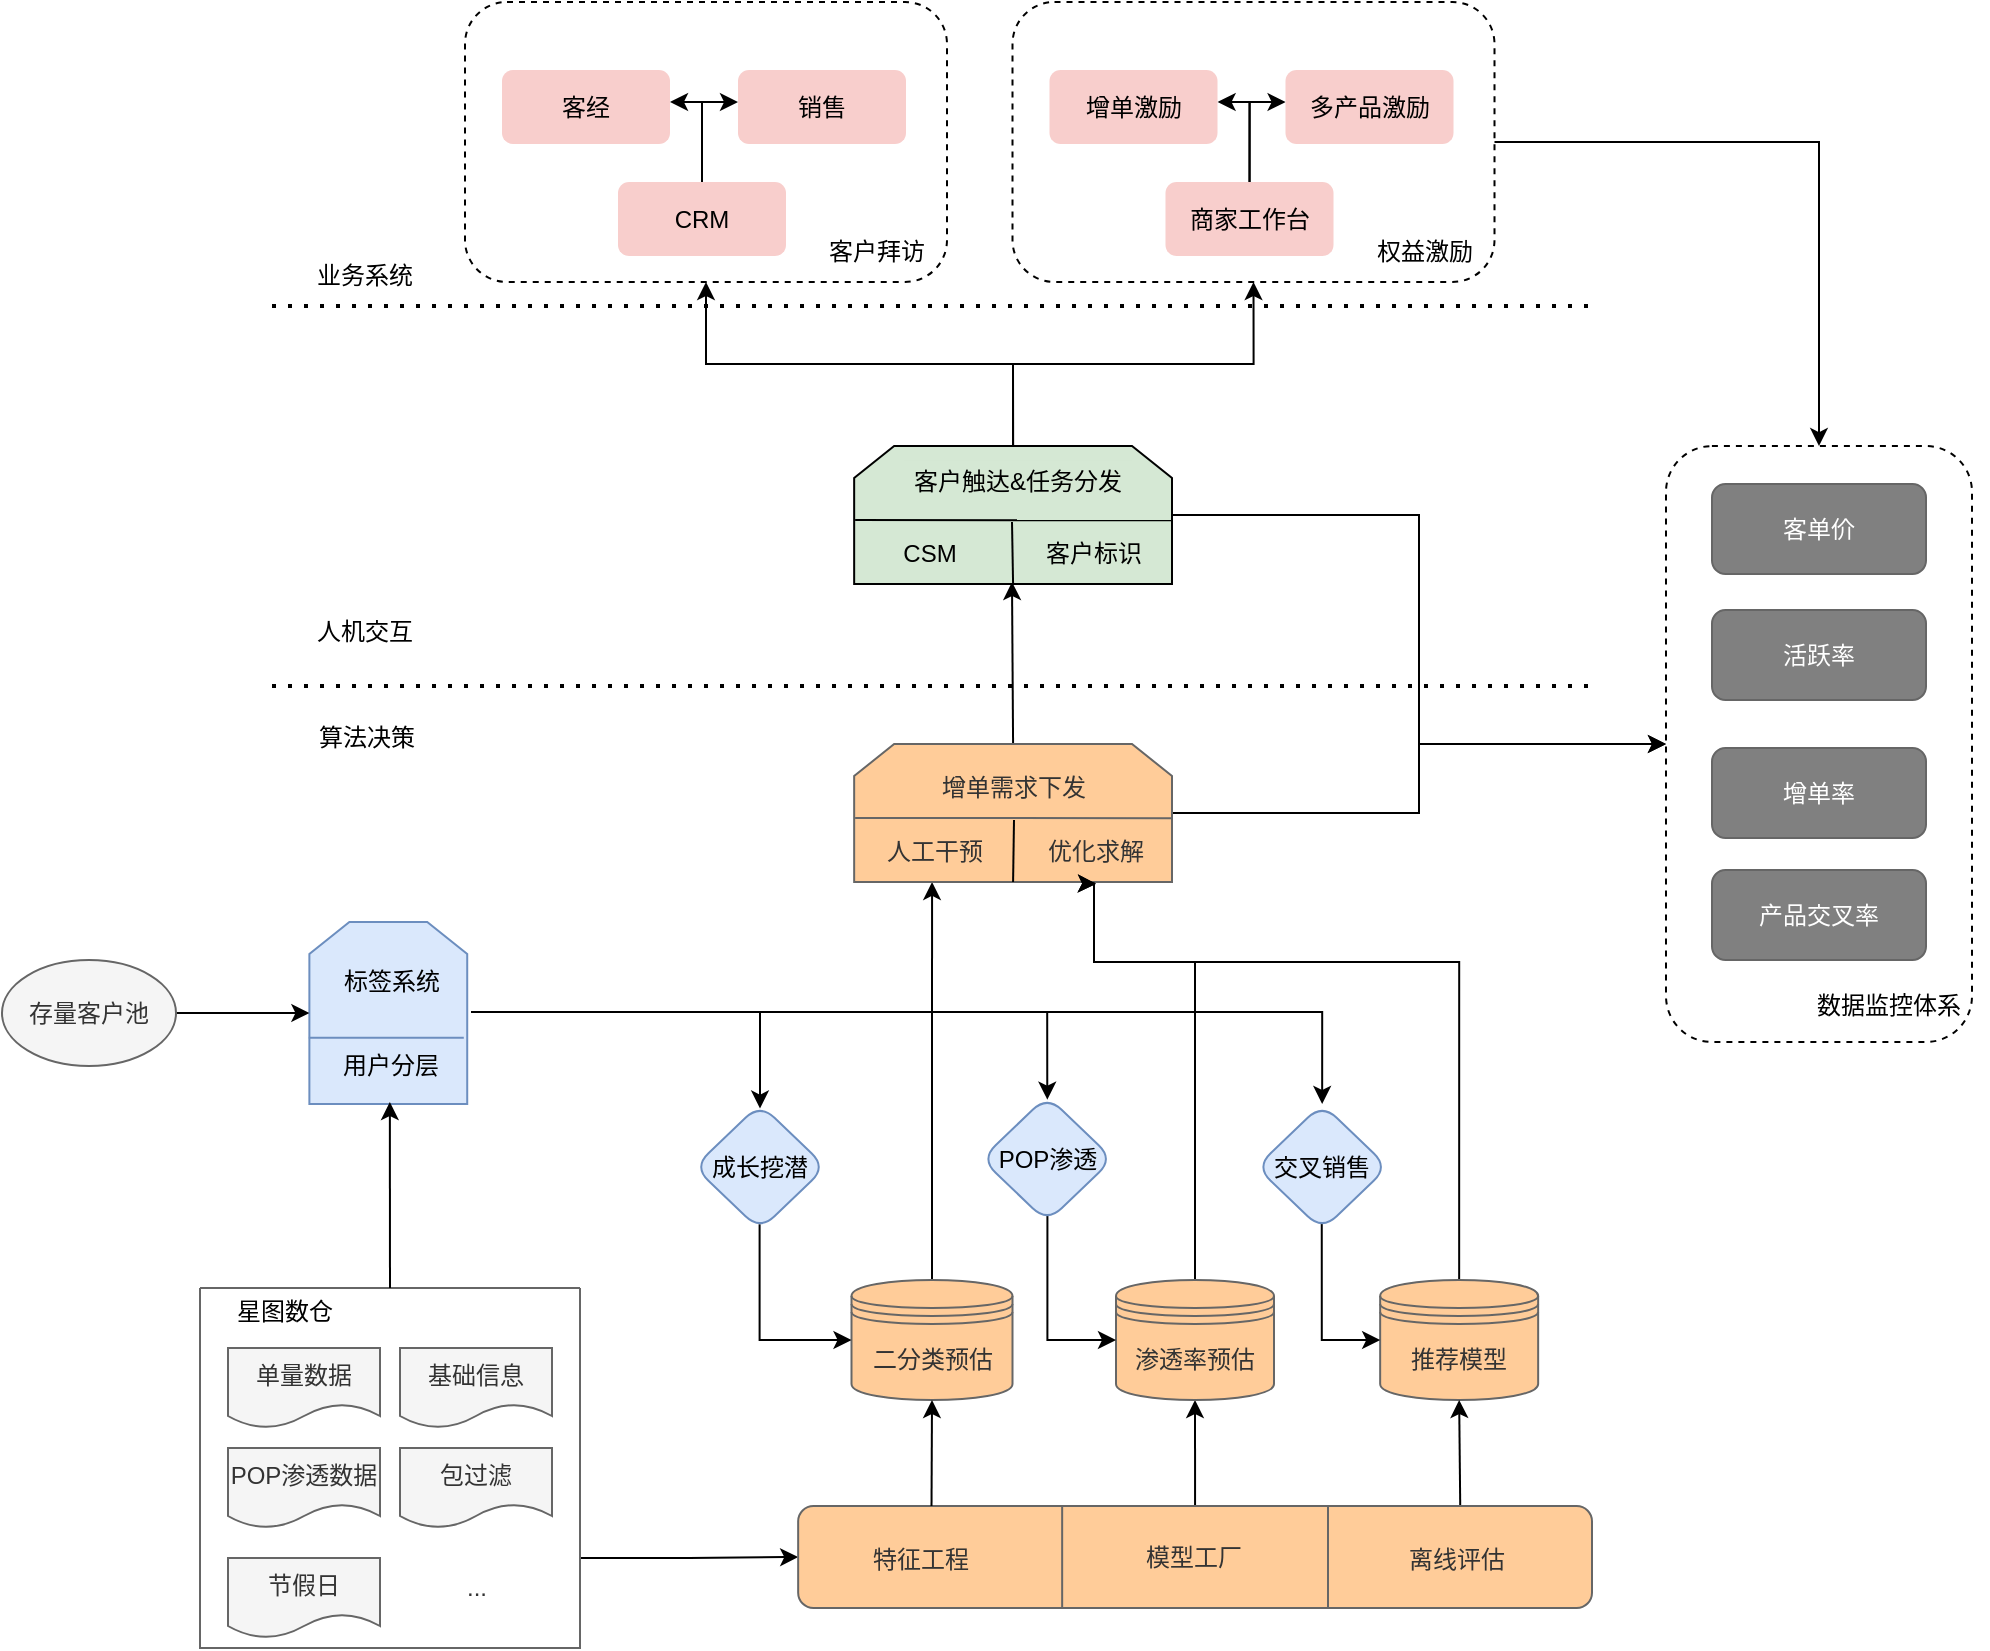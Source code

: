 <mxfile version="20.7.4" type="github">
  <diagram id="52ZfQKwokuSzP9mLPBsB" name="第 1 页">
    <mxGraphModel dx="1659" dy="925" grid="1" gridSize="10" guides="1" tooltips="1" connect="1" arrows="1" fold="1" page="1" pageScale="1" pageWidth="827" pageHeight="1169" math="0" shadow="0">
      <root>
        <mxCell id="0" />
        <mxCell id="1" parent="0" />
        <mxCell id="-uwJ-fm3wnrBint52j6f-142" value="" style="rounded=1;whiteSpace=wrap;html=1;dashed=1;strokeColor=default;fontColor=#FFFFFF;fillColor=none;" vertex="1" parent="1">
          <mxGeometry x="867" y="1042.04" width="153" height="297.96" as="geometry" />
        </mxCell>
        <mxCell id="-uwJ-fm3wnrBint52j6f-121" value="" style="rounded=1;whiteSpace=wrap;html=1;strokeColor=default;fillColor=none;dashed=1;" vertex="1" parent="1">
          <mxGeometry x="266.5" y="820" width="241" height="140" as="geometry" />
        </mxCell>
        <mxCell id="-uwJ-fm3wnrBint52j6f-3" style="edgeStyle=orthogonalEdgeStyle;rounded=0;orthogonalLoop=1;jettySize=auto;html=1;exitX=1;exitY=0.75;exitDx=0;exitDy=0;entryX=0;entryY=0.5;entryDx=0;entryDy=0;strokeWidth=1;" edge="1" parent="1" source="-uwJ-fm3wnrBint52j6f-5" target="-uwJ-fm3wnrBint52j6f-65">
          <mxGeometry relative="1" as="geometry" />
        </mxCell>
        <mxCell id="-uwJ-fm3wnrBint52j6f-5" value="" style="swimlane;startSize=0;rounded=1;arcSize=38;fillColor=#f5f5f5;fontColor=#333333;strokeColor=#666666;" vertex="1" parent="1">
          <mxGeometry x="134" y="1463" width="190" height="180" as="geometry">
            <mxRectangle x="60" y="825" width="50" height="40" as="alternateBounds" />
          </mxGeometry>
        </mxCell>
        <mxCell id="-uwJ-fm3wnrBint52j6f-6" value="单量数据" style="shape=document;whiteSpace=wrap;html=1;boundedLbl=1;rounded=1;fillColor=#f5f5f5;fontColor=#333333;strokeColor=#666666;" vertex="1" parent="-uwJ-fm3wnrBint52j6f-5">
          <mxGeometry x="14" y="30" width="76" height="40" as="geometry" />
        </mxCell>
        <mxCell id="-uwJ-fm3wnrBint52j6f-7" value="基础信息" style="shape=document;whiteSpace=wrap;html=1;boundedLbl=1;rounded=1;fillColor=#f5f5f5;fontColor=#333333;strokeColor=#666666;" vertex="1" parent="-uwJ-fm3wnrBint52j6f-5">
          <mxGeometry x="100" y="30" width="76" height="40" as="geometry" />
        </mxCell>
        <mxCell id="-uwJ-fm3wnrBint52j6f-8" value="POP渗透数据" style="shape=document;whiteSpace=wrap;html=1;boundedLbl=1;rounded=1;fillColor=#f5f5f5;fontColor=#333333;strokeColor=#666666;" vertex="1" parent="-uwJ-fm3wnrBint52j6f-5">
          <mxGeometry x="14" y="80" width="76" height="40" as="geometry" />
        </mxCell>
        <mxCell id="-uwJ-fm3wnrBint52j6f-9" value="包过滤" style="shape=document;whiteSpace=wrap;html=1;boundedLbl=1;rounded=1;fillColor=#f5f5f5;fontColor=#333333;strokeColor=#666666;" vertex="1" parent="-uwJ-fm3wnrBint52j6f-5">
          <mxGeometry x="100" y="80" width="76" height="40" as="geometry" />
        </mxCell>
        <mxCell id="-uwJ-fm3wnrBint52j6f-10" value="节假日" style="shape=document;whiteSpace=wrap;html=1;boundedLbl=1;rounded=1;fillColor=#f5f5f5;fontColor=#333333;strokeColor=#666666;" vertex="1" parent="-uwJ-fm3wnrBint52j6f-5">
          <mxGeometry x="14" y="135" width="76" height="40" as="geometry" />
        </mxCell>
        <mxCell id="-uwJ-fm3wnrBint52j6f-11" value="..." style="text;html=1;align=center;verticalAlign=middle;resizable=0;points=[];autosize=1;strokeColor=none;fillColor=none;fontColor=#333333;" vertex="1" parent="-uwJ-fm3wnrBint52j6f-5">
          <mxGeometry x="123" y="135" width="30" height="30" as="geometry" />
        </mxCell>
        <mxCell id="-uwJ-fm3wnrBint52j6f-12" value="活跃率" style="rounded=1;whiteSpace=wrap;html=1;fillColor=#808080;fontColor=#FFFFFF;strokeColor=#666666;" vertex="1" parent="1">
          <mxGeometry x="890" y="1124" width="107" height="45" as="geometry" />
        </mxCell>
        <mxCell id="-uwJ-fm3wnrBint52j6f-103" style="edgeStyle=orthogonalEdgeStyle;rounded=0;orthogonalLoop=1;jettySize=auto;html=1;exitX=0.5;exitY=0;exitDx=0;exitDy=0;entryX=0.492;entryY=1;entryDx=0;entryDy=0;entryPerimeter=0;" edge="1" parent="1" source="-uwJ-fm3wnrBint52j6f-17" target="-uwJ-fm3wnrBint52j6f-64">
          <mxGeometry relative="1" as="geometry" />
        </mxCell>
        <mxCell id="-uwJ-fm3wnrBint52j6f-17" value="二分类预估" style="shape=datastore;whiteSpace=wrap;html=1;rounded=1;glass=0;sketch=0;strokeWidth=1;fillColor=#FFCC99;fontColor=#333333;strokeColor=#666666;" vertex="1" parent="1">
          <mxGeometry x="459.75" y="1459" width="80.5" height="60" as="geometry" />
        </mxCell>
        <mxCell id="-uwJ-fm3wnrBint52j6f-19" value="&lt;font&gt;客经&lt;/font&gt;" style="rounded=1;whiteSpace=wrap;html=1;glass=0;sketch=0;strokeWidth=1;fillColor=#f8cecc;strokeColor=none;fontColor=#000000;" vertex="1" parent="1">
          <mxGeometry x="285" y="854" width="84" height="37" as="geometry" />
        </mxCell>
        <mxCell id="-uwJ-fm3wnrBint52j6f-20" value="" style="shape=loopLimit;whiteSpace=wrap;html=1;rounded=0;sketch=0;size=20;fillColor=#dae8fc;strokeColor=#6c8ebf;" vertex="1" parent="1">
          <mxGeometry x="188.69" y="1280" width="78.92" height="91" as="geometry" />
        </mxCell>
        <mxCell id="-uwJ-fm3wnrBint52j6f-93" style="edgeStyle=orthogonalEdgeStyle;rounded=0;orthogonalLoop=1;jettySize=auto;html=1;exitX=1;exitY=1;exitDx=0;exitDy=0;entryX=0.5;entryY=0;entryDx=0;entryDy=0;" edge="1" parent="1" source="-uwJ-fm3wnrBint52j6f-22" target="-uwJ-fm3wnrBint52j6f-86">
          <mxGeometry relative="1" as="geometry">
            <Array as="points">
              <mxPoint x="695" y="1325" />
            </Array>
          </mxGeometry>
        </mxCell>
        <mxCell id="-uwJ-fm3wnrBint52j6f-99" style="edgeStyle=orthogonalEdgeStyle;rounded=0;orthogonalLoop=1;jettySize=auto;html=1;exitX=1;exitY=1;exitDx=0;exitDy=0;entryX=0.5;entryY=0.036;entryDx=0;entryDy=0;entryPerimeter=0;" edge="1" parent="1" source="-uwJ-fm3wnrBint52j6f-22" target="-uwJ-fm3wnrBint52j6f-85">
          <mxGeometry relative="1" as="geometry">
            <Array as="points">
              <mxPoint x="414" y="1325" />
            </Array>
          </mxGeometry>
        </mxCell>
        <mxCell id="-uwJ-fm3wnrBint52j6f-100" style="edgeStyle=orthogonalEdgeStyle;rounded=0;orthogonalLoop=1;jettySize=auto;html=1;exitX=1;exitY=1;exitDx=0;exitDy=0;entryX=0.501;entryY=0.029;entryDx=0;entryDy=0;entryPerimeter=0;" edge="1" parent="1" source="-uwJ-fm3wnrBint52j6f-22" target="-uwJ-fm3wnrBint52j6f-84">
          <mxGeometry relative="1" as="geometry">
            <Array as="points">
              <mxPoint x="558" y="1325" />
            </Array>
          </mxGeometry>
        </mxCell>
        <mxCell id="-uwJ-fm3wnrBint52j6f-22" value="标签系统" style="text;html=1;strokeColor=none;fillColor=none;align=center;verticalAlign=middle;whiteSpace=wrap;rounded=0;sketch=0;" vertex="1" parent="1">
          <mxGeometry x="189.61" y="1295" width="80" height="30" as="geometry" />
        </mxCell>
        <mxCell id="-uwJ-fm3wnrBint52j6f-23" value="" style="endArrow=none;html=1;rounded=0;exitX=-0.01;exitY=0.572;exitDx=0;exitDy=0;exitPerimeter=0;fillColor=#dae8fc;strokeColor=#6c8ebf;" edge="1" parent="1">
          <mxGeometry width="50" height="50" relative="1" as="geometry">
            <mxPoint x="188.4" y="1337.9" as="sourcePoint" />
            <mxPoint x="265.9" y="1337.9" as="targetPoint" />
          </mxGeometry>
        </mxCell>
        <mxCell id="-uwJ-fm3wnrBint52j6f-24" value="用户分层" style="text;html=1;align=center;verticalAlign=middle;resizable=0;points=[];autosize=1;strokeColor=none;fillColor=none;" vertex="1" parent="1">
          <mxGeometry x="194.11" y="1337" width="70" height="30" as="geometry" />
        </mxCell>
        <mxCell id="-uwJ-fm3wnrBint52j6f-25" value="" style="endArrow=classic;html=1;rounded=0;strokeWidth=1;exitX=0.5;exitY=0;exitDx=0;exitDy=0;" edge="1" parent="1" source="-uwJ-fm3wnrBint52j6f-5">
          <mxGeometry width="50" height="50" relative="1" as="geometry">
            <mxPoint x="325.92" y="1292" as="sourcePoint" />
            <mxPoint x="228.92" y="1370" as="targetPoint" />
          </mxGeometry>
        </mxCell>
        <mxCell id="-uwJ-fm3wnrBint52j6f-53" value="" style="endArrow=none;dashed=1;html=1;dashPattern=1 3;strokeWidth=2;rounded=0;" edge="1" parent="1">
          <mxGeometry width="50" height="50" relative="1" as="geometry">
            <mxPoint x="170" y="1162" as="sourcePoint" />
            <mxPoint x="830" y="1162" as="targetPoint" />
          </mxGeometry>
        </mxCell>
        <mxCell id="-uwJ-fm3wnrBint52j6f-111" style="edgeStyle=orthogonalEdgeStyle;rounded=0;orthogonalLoop=1;jettySize=auto;html=1;exitX=0.5;exitY=0;exitDx=0;exitDy=0;" edge="1" parent="1" source="-uwJ-fm3wnrBint52j6f-58">
          <mxGeometry relative="1" as="geometry">
            <mxPoint x="540" y="1110" as="targetPoint" />
          </mxGeometry>
        </mxCell>
        <mxCell id="-uwJ-fm3wnrBint52j6f-147" style="edgeStyle=orthogonalEdgeStyle;rounded=0;orthogonalLoop=1;jettySize=auto;html=1;exitX=1;exitY=0.5;exitDx=0;exitDy=0;entryX=0;entryY=0.5;entryDx=0;entryDy=0;strokeColor=#000000;fontColor=#000000;" edge="1" parent="1" source="-uwJ-fm3wnrBint52j6f-58" target="-uwJ-fm3wnrBint52j6f-142">
          <mxGeometry relative="1" as="geometry" />
        </mxCell>
        <mxCell id="-uwJ-fm3wnrBint52j6f-58" value="" style="shape=loopLimit;whiteSpace=wrap;html=1;rounded=0;sketch=0;size=20;container=0;fillColor=#FFCC99;fontColor=#333333;strokeColor=#666666;" vertex="1" parent="1">
          <mxGeometry x="461.08" y="1191" width="158.92" height="69" as="geometry" />
        </mxCell>
        <mxCell id="-uwJ-fm3wnrBint52j6f-59" value="" style="endArrow=none;html=1;rounded=0;entryX=0.999;entryY=0.538;entryDx=0;entryDy=0;exitX=0.003;exitY=0.536;exitDx=0;exitDy=0;exitPerimeter=0;entryPerimeter=0;fillColor=#f5f5f5;strokeColor=#666666;" edge="1" parent="1" source="-uwJ-fm3wnrBint52j6f-58" target="-uwJ-fm3wnrBint52j6f-58">
          <mxGeometry width="50" height="50" relative="1" as="geometry">
            <mxPoint x="461.08" y="1230.087" as="sourcePoint" />
            <mxPoint x="581.92" y="1229.221" as="targetPoint" />
          </mxGeometry>
        </mxCell>
        <mxCell id="-uwJ-fm3wnrBint52j6f-62" value="优化求解" style="text;html=1;strokeColor=none;fillColor=none;align=center;verticalAlign=middle;whiteSpace=wrap;rounded=0;sketch=0;container=0;fontColor=#333333;" vertex="1" parent="1">
          <mxGeometry x="552.0" y="1229.997" width="60.0" height="30.923" as="geometry" />
        </mxCell>
        <mxCell id="-uwJ-fm3wnrBint52j6f-63" value="增单需求下发" style="text;html=1;strokeColor=none;fillColor=none;align=center;verticalAlign=middle;whiteSpace=wrap;rounded=0;sketch=0;container=0;fontColor=#333333;" vertex="1" parent="1">
          <mxGeometry x="486" y="1198.04" width="110" height="30.92" as="geometry" />
        </mxCell>
        <mxCell id="-uwJ-fm3wnrBint52j6f-64" value="人工干预" style="text;html=1;align=center;verticalAlign=middle;resizable=0;points=[];autosize=1;strokeColor=none;fillColor=none;container=0;fontColor=#333333;" vertex="1" parent="1">
          <mxGeometry x="465.58" y="1229.997" width="70" height="30" as="geometry" />
        </mxCell>
        <mxCell id="-uwJ-fm3wnrBint52j6f-90" style="edgeStyle=orthogonalEdgeStyle;rounded=0;orthogonalLoop=1;jettySize=auto;html=1;exitX=0.5;exitY=0;exitDx=0;exitDy=0;entryX=0.5;entryY=1;entryDx=0;entryDy=0;" edge="1" parent="1" source="-uwJ-fm3wnrBint52j6f-65" target="-uwJ-fm3wnrBint52j6f-80">
          <mxGeometry relative="1" as="geometry" />
        </mxCell>
        <mxCell id="-uwJ-fm3wnrBint52j6f-65" value="模型工厂" style="shape=process;whiteSpace=wrap;html=1;backgroundOutline=1;rounded=1;glass=0;sketch=0;strokeWidth=1;size=0.333;fillColor=#FFCC99;fontColor=#333333;strokeColor=#666666;" vertex="1" parent="1">
          <mxGeometry x="433.08" y="1572" width="396.92" height="51" as="geometry" />
        </mxCell>
        <mxCell id="-uwJ-fm3wnrBint52j6f-66" value="特征工程" style="text;html=1;align=center;verticalAlign=middle;resizable=0;points=[];autosize=1;strokeColor=none;fillColor=none;fontColor=#333333;" vertex="1" parent="1">
          <mxGeometry x="459" y="1584" width="70" height="30" as="geometry" />
        </mxCell>
        <mxCell id="-uwJ-fm3wnrBint52j6f-67" value="离线评估" style="text;html=1;align=center;verticalAlign=middle;resizable=0;points=[];autosize=1;strokeColor=none;fillColor=none;fontColor=#333333;" vertex="1" parent="1">
          <mxGeometry x="727.08" y="1584" width="70" height="30" as="geometry" />
        </mxCell>
        <mxCell id="-uwJ-fm3wnrBint52j6f-68" value="算法决策" style="text;html=1;align=center;verticalAlign=middle;resizable=0;points=[];autosize=1;strokeColor=none;fillColor=none;" vertex="1" parent="1">
          <mxGeometry x="182" y="1172.5" width="70" height="30" as="geometry" />
        </mxCell>
        <mxCell id="-uwJ-fm3wnrBint52j6f-69" value="人机交互" style="text;html=1;align=center;verticalAlign=middle;resizable=0;points=[];autosize=1;strokeColor=none;fillColor=none;" vertex="1" parent="1">
          <mxGeometry x="181" y="1120" width="70" height="30" as="geometry" />
        </mxCell>
        <mxCell id="-uwJ-fm3wnrBint52j6f-70" value="星图数仓" style="text;html=1;align=center;verticalAlign=middle;resizable=0;points=[];autosize=1;strokeColor=none;fillColor=none;" vertex="1" parent="1">
          <mxGeometry x="141" y="1460" width="70" height="30" as="geometry" />
        </mxCell>
        <mxCell id="-uwJ-fm3wnrBint52j6f-71" value="" style="endArrow=none;dashed=1;html=1;dashPattern=1 3;strokeWidth=2;rounded=0;" edge="1" parent="1">
          <mxGeometry width="50" height="50" relative="1" as="geometry">
            <mxPoint x="170" y="972" as="sourcePoint" />
            <mxPoint x="830" y="972" as="targetPoint" />
          </mxGeometry>
        </mxCell>
        <mxCell id="-uwJ-fm3wnrBint52j6f-72" value="业务系统" style="text;html=1;align=center;verticalAlign=middle;resizable=0;points=[];autosize=1;strokeColor=none;fillColor=none;" vertex="1" parent="1">
          <mxGeometry x="181" y="942" width="70" height="30" as="geometry" />
        </mxCell>
        <mxCell id="-uwJ-fm3wnrBint52j6f-124" style="edgeStyle=orthogonalEdgeStyle;rounded=0;orthogonalLoop=1;jettySize=auto;html=1;strokeColor=#000000;fontColor=#000000;" edge="1" parent="1" source="-uwJ-fm3wnrBint52j6f-74">
          <mxGeometry relative="1" as="geometry">
            <mxPoint x="369" y="870" as="targetPoint" />
            <Array as="points">
              <mxPoint x="385" y="870" />
              <mxPoint x="369" y="870" />
            </Array>
          </mxGeometry>
        </mxCell>
        <mxCell id="-uwJ-fm3wnrBint52j6f-125" style="edgeStyle=orthogonalEdgeStyle;rounded=0;orthogonalLoop=1;jettySize=auto;html=1;exitX=0.5;exitY=0;exitDx=0;exitDy=0;entryX=0;entryY=0.415;entryDx=0;entryDy=0;strokeColor=#000000;fontColor=#000000;entryPerimeter=0;" edge="1" parent="1" source="-uwJ-fm3wnrBint52j6f-74" target="-uwJ-fm3wnrBint52j6f-112">
          <mxGeometry relative="1" as="geometry">
            <Array as="points">
              <mxPoint x="385" y="870" />
              <mxPoint x="403" y="870" />
            </Array>
          </mxGeometry>
        </mxCell>
        <mxCell id="-uwJ-fm3wnrBint52j6f-74" value="CRM" style="rounded=1;whiteSpace=wrap;html=1;glass=0;sketch=0;strokeWidth=1;fillColor=#f8cecc;strokeColor=none;" vertex="1" parent="1">
          <mxGeometry x="343" y="910" width="84" height="37" as="geometry" />
        </mxCell>
        <mxCell id="-uwJ-fm3wnrBint52j6f-77" style="edgeStyle=orthogonalEdgeStyle;rounded=0;orthogonalLoop=1;jettySize=auto;html=1;exitX=1;exitY=0.5;exitDx=0;exitDy=0;entryX=0;entryY=0.5;entryDx=0;entryDy=0;" edge="1" parent="1" source="-uwJ-fm3wnrBint52j6f-75" target="-uwJ-fm3wnrBint52j6f-20">
          <mxGeometry relative="1" as="geometry" />
        </mxCell>
        <mxCell id="-uwJ-fm3wnrBint52j6f-75" value="存量客户池" style="ellipse;whiteSpace=wrap;html=1;fillColor=#f5f5f5;fontColor=#333333;strokeColor=#666666;" vertex="1" parent="1">
          <mxGeometry x="35" y="1299" width="87" height="53" as="geometry" />
        </mxCell>
        <mxCell id="-uwJ-fm3wnrBint52j6f-104" style="edgeStyle=orthogonalEdgeStyle;rounded=0;orthogonalLoop=1;jettySize=auto;html=1;exitX=0.5;exitY=0;exitDx=0;exitDy=0;entryX=0.5;entryY=1;entryDx=0;entryDy=0;" edge="1" parent="1" source="-uwJ-fm3wnrBint52j6f-79" target="-uwJ-fm3wnrBint52j6f-62">
          <mxGeometry relative="1" as="geometry">
            <Array as="points">
              <mxPoint x="764" y="1300" />
              <mxPoint x="581" y="1300" />
            </Array>
          </mxGeometry>
        </mxCell>
        <mxCell id="-uwJ-fm3wnrBint52j6f-79" value="推荐模型" style="shape=datastore;whiteSpace=wrap;html=1;rounded=1;glass=0;sketch=0;strokeWidth=1;fillColor=#FFCC99;fontColor=#333333;strokeColor=#666666;" vertex="1" parent="1">
          <mxGeometry x="724.08" y="1459" width="79" height="60" as="geometry" />
        </mxCell>
        <mxCell id="-uwJ-fm3wnrBint52j6f-102" style="edgeStyle=orthogonalEdgeStyle;rounded=0;orthogonalLoop=1;jettySize=auto;html=1;exitX=0.5;exitY=0;exitDx=0;exitDy=0;entryX=0.5;entryY=1;entryDx=0;entryDy=0;" edge="1" parent="1" source="-uwJ-fm3wnrBint52j6f-80" target="-uwJ-fm3wnrBint52j6f-62">
          <mxGeometry relative="1" as="geometry">
            <Array as="points">
              <mxPoint x="631" y="1300" />
              <mxPoint x="581" y="1300" />
            </Array>
          </mxGeometry>
        </mxCell>
        <mxCell id="-uwJ-fm3wnrBint52j6f-80" value="渗透率预估" style="shape=datastore;whiteSpace=wrap;html=1;rounded=1;glass=0;sketch=0;strokeWidth=1;fillColor=#FFCC99;fontColor=#333333;strokeColor=#666666;" vertex="1" parent="1">
          <mxGeometry x="592" y="1459" width="79" height="60" as="geometry" />
        </mxCell>
        <mxCell id="-uwJ-fm3wnrBint52j6f-95" style="edgeStyle=orthogonalEdgeStyle;rounded=0;orthogonalLoop=1;jettySize=auto;html=1;exitX=0.502;exitY=0.951;exitDx=0;exitDy=0;entryX=0;entryY=0.5;entryDx=0;entryDy=0;exitPerimeter=0;" edge="1" parent="1" source="-uwJ-fm3wnrBint52j6f-84" target="-uwJ-fm3wnrBint52j6f-80">
          <mxGeometry relative="1" as="geometry">
            <Array as="points">
              <mxPoint x="558" y="1489" />
            </Array>
          </mxGeometry>
        </mxCell>
        <mxCell id="-uwJ-fm3wnrBint52j6f-84" value="POP渗透" style="rhombus;whiteSpace=wrap;html=1;rounded=1;fillColor=#dae8fc;strokeColor=#6c8ebf;" vertex="1" parent="1">
          <mxGeometry x="524.58" y="1367" width="66" height="63" as="geometry" />
        </mxCell>
        <mxCell id="-uwJ-fm3wnrBint52j6f-94" style="edgeStyle=orthogonalEdgeStyle;rounded=0;orthogonalLoop=1;jettySize=auto;html=1;exitX=0.497;exitY=0.954;exitDx=0;exitDy=0;entryX=0;entryY=0.5;entryDx=0;entryDy=0;exitPerimeter=0;" edge="1" parent="1" source="-uwJ-fm3wnrBint52j6f-85" target="-uwJ-fm3wnrBint52j6f-17">
          <mxGeometry relative="1" as="geometry">
            <Array as="points">
              <mxPoint x="414" y="1489" />
            </Array>
          </mxGeometry>
        </mxCell>
        <mxCell id="-uwJ-fm3wnrBint52j6f-85" value="成长挖潜" style="rhombus;whiteSpace=wrap;html=1;rounded=1;fillColor=#dae8fc;strokeColor=#6c8ebf;" vertex="1" parent="1">
          <mxGeometry x="381" y="1371" width="66" height="63" as="geometry" />
        </mxCell>
        <mxCell id="-uwJ-fm3wnrBint52j6f-96" style="edgeStyle=orthogonalEdgeStyle;rounded=0;orthogonalLoop=1;jettySize=auto;html=1;exitX=0.497;exitY=0.946;exitDx=0;exitDy=0;entryX=0;entryY=0.5;entryDx=0;entryDy=0;exitPerimeter=0;" edge="1" parent="1" source="-uwJ-fm3wnrBint52j6f-86" target="-uwJ-fm3wnrBint52j6f-79">
          <mxGeometry relative="1" as="geometry" />
        </mxCell>
        <mxCell id="-uwJ-fm3wnrBint52j6f-86" value="交叉销售" style="rhombus;whiteSpace=wrap;html=1;rounded=1;fillColor=#dae8fc;strokeColor=#6c8ebf;" vertex="1" parent="1">
          <mxGeometry x="662.08" y="1371" width="66" height="63" as="geometry" />
        </mxCell>
        <mxCell id="-uwJ-fm3wnrBint52j6f-91" value="" style="endArrow=classic;html=1;rounded=0;entryX=0.5;entryY=1;entryDx=0;entryDy=0;exitX=0.168;exitY=-0.001;exitDx=0;exitDy=0;exitPerimeter=0;" edge="1" parent="1" source="-uwJ-fm3wnrBint52j6f-65" target="-uwJ-fm3wnrBint52j6f-17">
          <mxGeometry width="50" height="50" relative="1" as="geometry">
            <mxPoint x="480" y="1570" as="sourcePoint" />
            <mxPoint x="530" y="1520" as="targetPoint" />
          </mxGeometry>
        </mxCell>
        <mxCell id="-uwJ-fm3wnrBint52j6f-92" value="" style="endArrow=classic;html=1;rounded=0;entryX=0.5;entryY=1;entryDx=0;entryDy=0;exitX=0.834;exitY=-0.01;exitDx=0;exitDy=0;exitPerimeter=0;" edge="1" parent="1" source="-uwJ-fm3wnrBint52j6f-65" target="-uwJ-fm3wnrBint52j6f-79">
          <mxGeometry width="50" height="50" relative="1" as="geometry">
            <mxPoint x="740" y="1570" as="sourcePoint" />
            <mxPoint x="790" y="1520" as="targetPoint" />
          </mxGeometry>
        </mxCell>
        <mxCell id="-uwJ-fm3wnrBint52j6f-101" value="" style="endArrow=none;html=1;rounded=0;exitX=0.5;exitY=1;exitDx=0;exitDy=0;entryX=0.5;entryY=1;entryDx=0;entryDy=0;" edge="1" parent="1" source="-uwJ-fm3wnrBint52j6f-58" target="-uwJ-fm3wnrBint52j6f-63">
          <mxGeometry width="50" height="50" relative="1" as="geometry">
            <mxPoint x="530" y="1280" as="sourcePoint" />
            <mxPoint x="540" y="1230" as="targetPoint" />
          </mxGeometry>
        </mxCell>
        <mxCell id="-uwJ-fm3wnrBint52j6f-138" style="edgeStyle=orthogonalEdgeStyle;rounded=0;orthogonalLoop=1;jettySize=auto;html=1;exitX=0.5;exitY=0;exitDx=0;exitDy=0;entryX=0.5;entryY=1;entryDx=0;entryDy=0;strokeColor=#000000;fontColor=#000000;" edge="1" parent="1" source="-uwJ-fm3wnrBint52j6f-105" target="-uwJ-fm3wnrBint52j6f-128">
          <mxGeometry relative="1" as="geometry" />
        </mxCell>
        <mxCell id="-uwJ-fm3wnrBint52j6f-146" style="edgeStyle=orthogonalEdgeStyle;rounded=0;orthogonalLoop=1;jettySize=auto;html=1;exitX=1;exitY=0.5;exitDx=0;exitDy=0;entryX=0;entryY=0.5;entryDx=0;entryDy=0;strokeColor=#000000;fontColor=#000000;" edge="1" parent="1" source="-uwJ-fm3wnrBint52j6f-105" target="-uwJ-fm3wnrBint52j6f-142">
          <mxGeometry relative="1" as="geometry" />
        </mxCell>
        <mxCell id="-uwJ-fm3wnrBint52j6f-105" value="" style="shape=loopLimit;whiteSpace=wrap;html=1;rounded=0;sketch=0;size=20;container=0;fillColor=#d5e8d4;strokeColor=#000000;" vertex="1" parent="1">
          <mxGeometry x="461.08" y="1042.04" width="158.92" height="69" as="geometry" />
        </mxCell>
        <mxCell id="-uwJ-fm3wnrBint52j6f-106" value="" style="endArrow=none;html=1;rounded=0;entryX=0.999;entryY=0.538;entryDx=0;entryDy=0;exitX=0.003;exitY=0.536;exitDx=0;exitDy=0;exitPerimeter=0;entryPerimeter=0;fillColor=#d5e8d4;strokeColor=#000000;" edge="1" parent="1" source="-uwJ-fm3wnrBint52j6f-105" target="-uwJ-fm3wnrBint52j6f-105">
          <mxGeometry width="50" height="50" relative="1" as="geometry">
            <mxPoint x="461.08" y="1081.127" as="sourcePoint" />
            <mxPoint x="581.92" y="1080.261" as="targetPoint" />
          </mxGeometry>
        </mxCell>
        <mxCell id="-uwJ-fm3wnrBint52j6f-107" value="客户标识" style="text;html=1;strokeColor=none;fillColor=#d5e8d4;align=center;verticalAlign=middle;whiteSpace=wrap;rounded=0;sketch=0;container=0;" vertex="1" parent="1">
          <mxGeometry x="551" y="1086" width="60" height="20" as="geometry" />
        </mxCell>
        <mxCell id="-uwJ-fm3wnrBint52j6f-135" style="edgeStyle=orthogonalEdgeStyle;rounded=0;orthogonalLoop=1;jettySize=auto;html=1;entryX=0.5;entryY=1;entryDx=0;entryDy=0;strokeColor=#000000;fontColor=#000000;exitX=0.5;exitY=0;exitDx=0;exitDy=0;" edge="1" parent="1" source="-uwJ-fm3wnrBint52j6f-105" target="-uwJ-fm3wnrBint52j6f-121">
          <mxGeometry relative="1" as="geometry">
            <mxPoint x="543" y="1040" as="sourcePoint" />
          </mxGeometry>
        </mxCell>
        <mxCell id="-uwJ-fm3wnrBint52j6f-108" value="客户触达&amp;amp;任务分发" style="text;html=1;strokeColor=none;fillColor=#d5e8d4;align=center;verticalAlign=middle;whiteSpace=wrap;rounded=0;sketch=0;container=0;" vertex="1" parent="1">
          <mxGeometry x="486" y="1049.08" width="114" height="20.92" as="geometry" />
        </mxCell>
        <mxCell id="-uwJ-fm3wnrBint52j6f-110" value="" style="endArrow=none;html=1;rounded=0;exitX=0.5;exitY=1;exitDx=0;exitDy=0;fillColor=#d5e8d4;strokeColor=#000000;" edge="1" parent="1" source="-uwJ-fm3wnrBint52j6f-105">
          <mxGeometry width="50" height="50" relative="1" as="geometry">
            <mxPoint x="530" y="1131.04" as="sourcePoint" />
            <mxPoint x="540" y="1080" as="targetPoint" />
          </mxGeometry>
        </mxCell>
        <mxCell id="-uwJ-fm3wnrBint52j6f-112" value="销售" style="rounded=1;whiteSpace=wrap;html=1;glass=0;sketch=0;strokeWidth=1;fillColor=#f8cecc;strokeColor=none;" vertex="1" parent="1">
          <mxGeometry x="403" y="854" width="84" height="37" as="geometry" />
        </mxCell>
        <mxCell id="-uwJ-fm3wnrBint52j6f-113" value="CSM" style="text;html=1;strokeColor=none;fillColor=#d5e8d4;align=center;verticalAlign=middle;whiteSpace=wrap;rounded=0;sketch=0;container=0;" vertex="1" parent="1">
          <mxGeometry x="469" y="1086" width="60" height="20" as="geometry" />
        </mxCell>
        <mxCell id="-uwJ-fm3wnrBint52j6f-126" value="客户拜访" style="text;html=1;align=center;verticalAlign=middle;resizable=0;points=[];autosize=1;strokeColor=none;fillColor=none;fontColor=#000000;" vertex="1" parent="1">
          <mxGeometry x="437" y="930" width="70" height="30" as="geometry" />
        </mxCell>
        <mxCell id="-uwJ-fm3wnrBint52j6f-145" style="edgeStyle=orthogonalEdgeStyle;rounded=0;orthogonalLoop=1;jettySize=auto;html=1;exitX=1;exitY=0.5;exitDx=0;exitDy=0;entryX=0.5;entryY=0;entryDx=0;entryDy=0;strokeColor=#000000;fontColor=#000000;" edge="1" parent="1" source="-uwJ-fm3wnrBint52j6f-128" target="-uwJ-fm3wnrBint52j6f-142">
          <mxGeometry relative="1" as="geometry" />
        </mxCell>
        <mxCell id="-uwJ-fm3wnrBint52j6f-128" value="" style="rounded=1;whiteSpace=wrap;html=1;strokeColor=default;fillColor=none;dashed=1;" vertex="1" parent="1">
          <mxGeometry x="540.25" y="820" width="241" height="140" as="geometry" />
        </mxCell>
        <mxCell id="-uwJ-fm3wnrBint52j6f-129" value="&lt;font&gt;增单激励&lt;/font&gt;" style="rounded=1;whiteSpace=wrap;html=1;glass=0;sketch=0;strokeWidth=1;fillColor=#f8cecc;strokeColor=none;fontColor=#000000;" vertex="1" parent="1">
          <mxGeometry x="558.75" y="854" width="84" height="37" as="geometry" />
        </mxCell>
        <mxCell id="-uwJ-fm3wnrBint52j6f-130" style="edgeStyle=orthogonalEdgeStyle;rounded=0;orthogonalLoop=1;jettySize=auto;html=1;strokeColor=#000000;fontColor=#000000;" edge="1" parent="1" source="-uwJ-fm3wnrBint52j6f-132">
          <mxGeometry relative="1" as="geometry">
            <mxPoint x="642.75" y="870" as="targetPoint" />
            <Array as="points">
              <mxPoint x="658.75" y="870" />
              <mxPoint x="642.75" y="870" />
            </Array>
          </mxGeometry>
        </mxCell>
        <mxCell id="-uwJ-fm3wnrBint52j6f-131" style="edgeStyle=orthogonalEdgeStyle;rounded=0;orthogonalLoop=1;jettySize=auto;html=1;exitX=0.5;exitY=0;exitDx=0;exitDy=0;entryX=0;entryY=0.415;entryDx=0;entryDy=0;strokeColor=#000000;fontColor=#000000;entryPerimeter=0;" edge="1" parent="1" source="-uwJ-fm3wnrBint52j6f-132" target="-uwJ-fm3wnrBint52j6f-133">
          <mxGeometry relative="1" as="geometry">
            <Array as="points">
              <mxPoint x="658.75" y="870" />
              <mxPoint x="676.75" y="870" />
            </Array>
          </mxGeometry>
        </mxCell>
        <mxCell id="-uwJ-fm3wnrBint52j6f-132" value="商家工作台" style="rounded=1;whiteSpace=wrap;html=1;glass=0;sketch=0;strokeWidth=1;fillColor=#f8cecc;strokeColor=none;" vertex="1" parent="1">
          <mxGeometry x="616.75" y="910" width="84" height="37" as="geometry" />
        </mxCell>
        <mxCell id="-uwJ-fm3wnrBint52j6f-133" value="多产品激励" style="rounded=1;whiteSpace=wrap;html=1;glass=0;sketch=0;strokeWidth=1;fillColor=#f8cecc;strokeColor=none;" vertex="1" parent="1">
          <mxGeometry x="676.75" y="854" width="84" height="37" as="geometry" />
        </mxCell>
        <mxCell id="-uwJ-fm3wnrBint52j6f-134" value="权益激励" style="text;html=1;align=center;verticalAlign=middle;resizable=0;points=[];autosize=1;strokeColor=none;fillColor=none;fontColor=#000000;" vertex="1" parent="1">
          <mxGeometry x="710.75" y="930" width="70" height="30" as="geometry" />
        </mxCell>
        <mxCell id="-uwJ-fm3wnrBint52j6f-140" value="增单率" style="rounded=1;whiteSpace=wrap;html=1;fillColor=#808080;fontColor=#FFFFFF;strokeColor=#666666;" vertex="1" parent="1">
          <mxGeometry x="890" y="1193" width="107" height="45" as="geometry" />
        </mxCell>
        <mxCell id="-uwJ-fm3wnrBint52j6f-141" value="客单价" style="rounded=1;whiteSpace=wrap;html=1;fillColor=#808080;fontColor=#FFFFFF;strokeColor=#666666;" vertex="1" parent="1">
          <mxGeometry x="890" y="1061" width="107" height="45" as="geometry" />
        </mxCell>
        <mxCell id="-uwJ-fm3wnrBint52j6f-143" value="产品交叉率" style="rounded=1;whiteSpace=wrap;html=1;fillColor=#808080;fontColor=#FFFFFF;strokeColor=#666666;" vertex="1" parent="1">
          <mxGeometry x="890" y="1254" width="107" height="45" as="geometry" />
        </mxCell>
        <mxCell id="-uwJ-fm3wnrBint52j6f-144" value="数据监控体系" style="text;html=1;align=center;verticalAlign=middle;resizable=0;points=[];autosize=1;strokeColor=none;fillColor=none;fontColor=#000000;" vertex="1" parent="1">
          <mxGeometry x="928" y="1307" width="100" height="30" as="geometry" />
        </mxCell>
      </root>
    </mxGraphModel>
  </diagram>
</mxfile>
